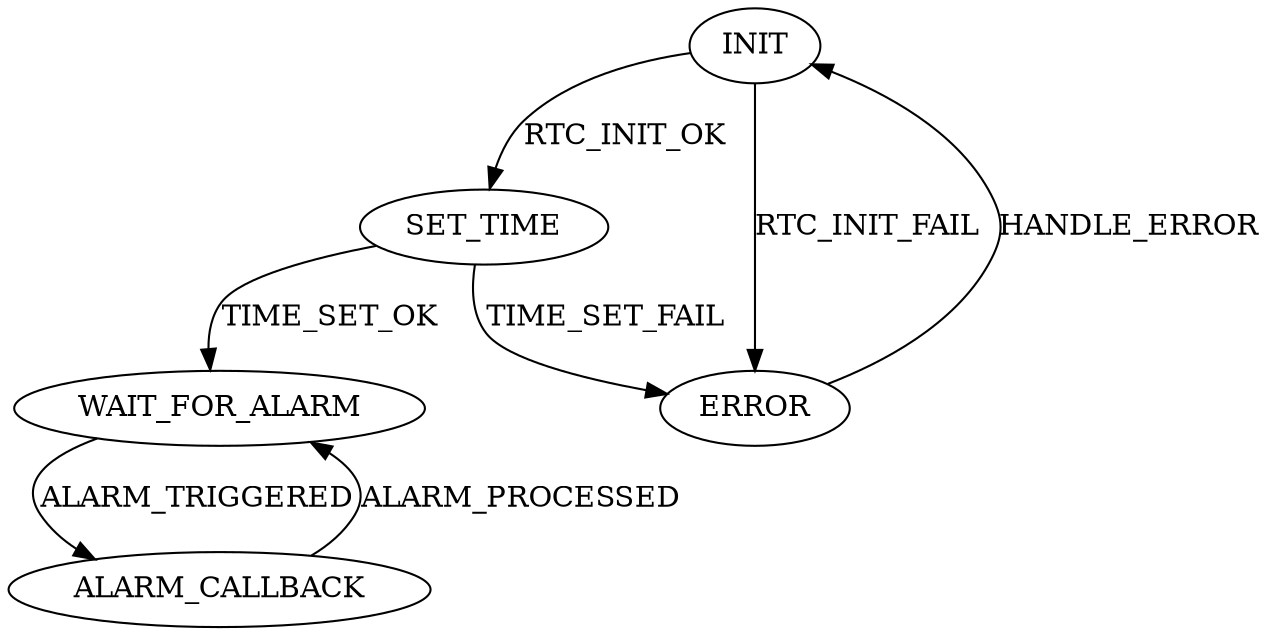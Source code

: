 // FSM
digraph {
	INIT [label=INIT]
	INIT -> SET_TIME [label=RTC_INIT_OK]
	INIT -> ERROR [label=RTC_INIT_FAIL]
	SET_TIME [label=SET_TIME]
	SET_TIME -> WAIT_FOR_ALARM [label=TIME_SET_OK]
	SET_TIME -> ERROR [label=TIME_SET_FAIL]
	WAIT_FOR_ALARM [label=WAIT_FOR_ALARM]
	WAIT_FOR_ALARM -> ALARM_CALLBACK [label=ALARM_TRIGGERED]
	ALARM_CALLBACK [label=ALARM_CALLBACK]
	ALARM_CALLBACK -> WAIT_FOR_ALARM [label=ALARM_PROCESSED]
	ERROR [label=ERROR]
	ERROR -> INIT [label=HANDLE_ERROR]
}

